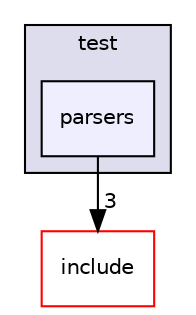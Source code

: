 digraph "test/parsers" {
  compound=true
  node [ fontsize="10", fontname="Helvetica"];
  edge [ labelfontsize="10", labelfontname="Helvetica"];
  subgraph clusterdir_13e138d54eb8818da29c3992edef070a {
    graph [ bgcolor="#ddddee", pencolor="black", label="test" fontname="Helvetica", fontsize="10", URL="dir_13e138d54eb8818da29c3992edef070a.html"]
  dir_812c36ca5e7cbe86d4d7cbe0e4b93100 [shape=box, label="parsers", style="filled", fillcolor="#eeeeff", pencolor="black", URL="dir_812c36ca5e7cbe86d4d7cbe0e4b93100.html"];
  }
  dir_d44c64559bbebec7f509842c48db8b23 [shape=box label="include" fillcolor="white" style="filled" color="red" URL="dir_d44c64559bbebec7f509842c48db8b23.html"];
  dir_812c36ca5e7cbe86d4d7cbe0e4b93100->dir_d44c64559bbebec7f509842c48db8b23 [headlabel="3", labeldistance=1.5 headhref="dir_000003_000006.html"];
}
